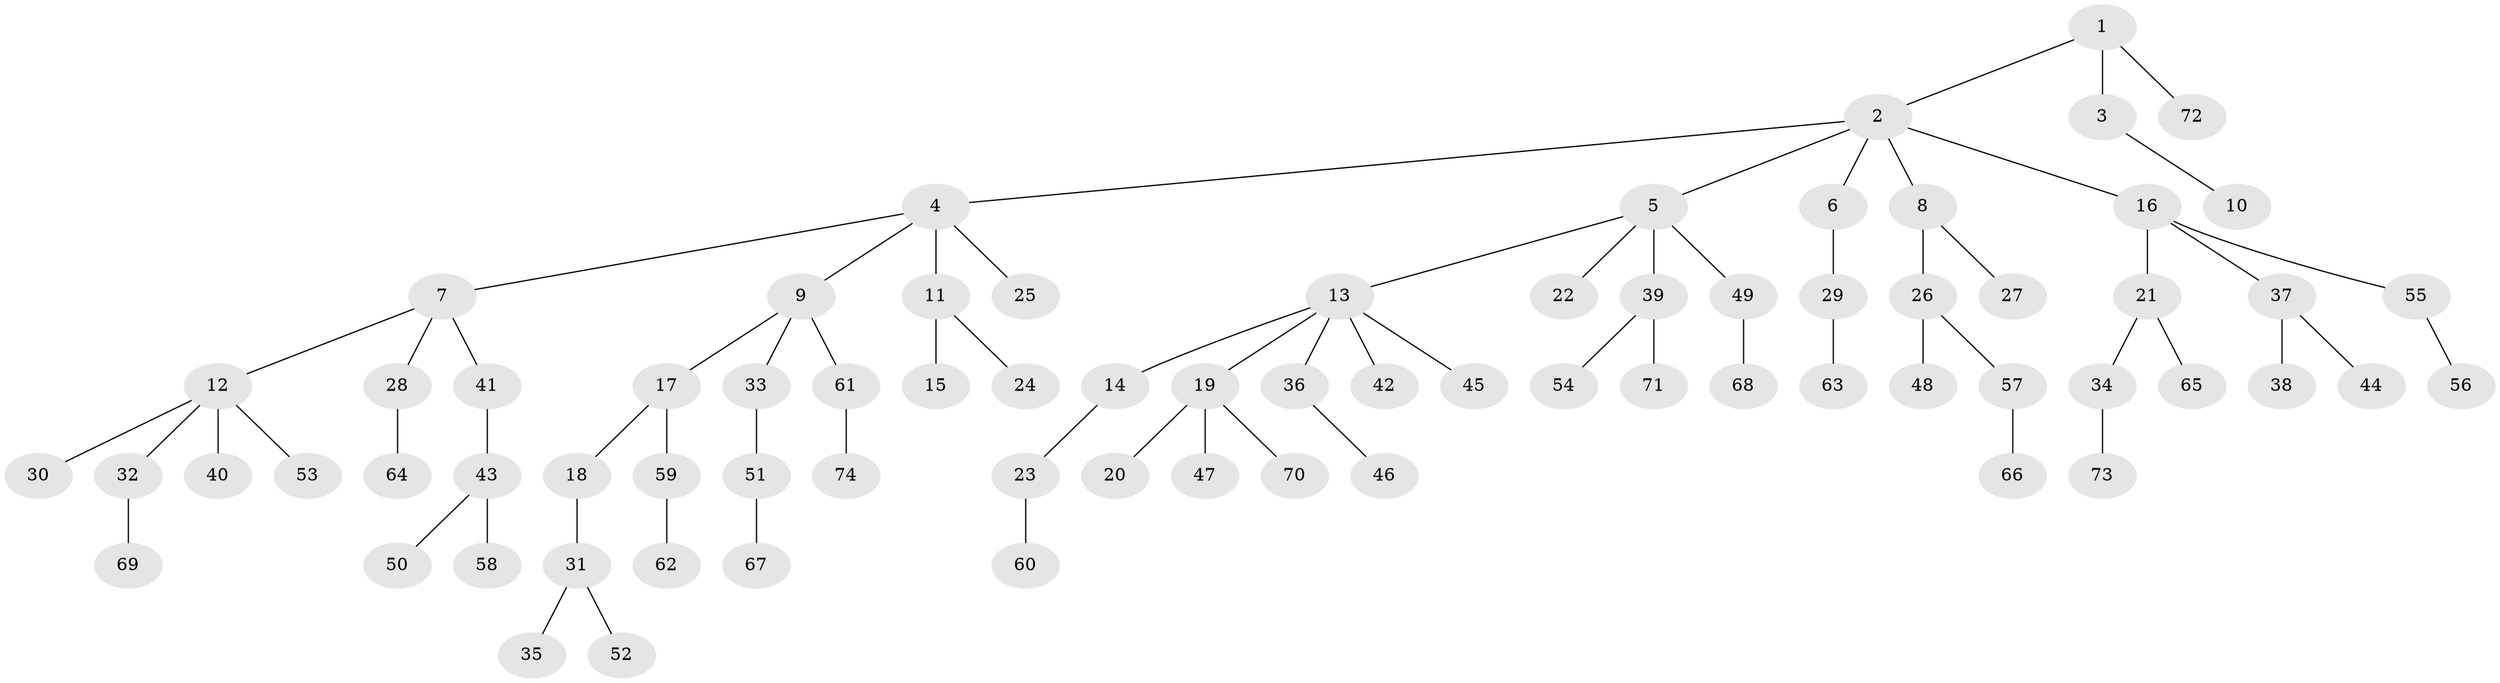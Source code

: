 // Generated by graph-tools (version 1.1) at 2025/26/03/09/25 03:26:23]
// undirected, 74 vertices, 73 edges
graph export_dot {
graph [start="1"]
  node [color=gray90,style=filled];
  1;
  2;
  3;
  4;
  5;
  6;
  7;
  8;
  9;
  10;
  11;
  12;
  13;
  14;
  15;
  16;
  17;
  18;
  19;
  20;
  21;
  22;
  23;
  24;
  25;
  26;
  27;
  28;
  29;
  30;
  31;
  32;
  33;
  34;
  35;
  36;
  37;
  38;
  39;
  40;
  41;
  42;
  43;
  44;
  45;
  46;
  47;
  48;
  49;
  50;
  51;
  52;
  53;
  54;
  55;
  56;
  57;
  58;
  59;
  60;
  61;
  62;
  63;
  64;
  65;
  66;
  67;
  68;
  69;
  70;
  71;
  72;
  73;
  74;
  1 -- 2;
  1 -- 3;
  1 -- 72;
  2 -- 4;
  2 -- 5;
  2 -- 6;
  2 -- 8;
  2 -- 16;
  3 -- 10;
  4 -- 7;
  4 -- 9;
  4 -- 11;
  4 -- 25;
  5 -- 13;
  5 -- 22;
  5 -- 39;
  5 -- 49;
  6 -- 29;
  7 -- 12;
  7 -- 28;
  7 -- 41;
  8 -- 26;
  8 -- 27;
  9 -- 17;
  9 -- 33;
  9 -- 61;
  11 -- 15;
  11 -- 24;
  12 -- 30;
  12 -- 32;
  12 -- 40;
  12 -- 53;
  13 -- 14;
  13 -- 19;
  13 -- 36;
  13 -- 42;
  13 -- 45;
  14 -- 23;
  16 -- 21;
  16 -- 37;
  16 -- 55;
  17 -- 18;
  17 -- 59;
  18 -- 31;
  19 -- 20;
  19 -- 47;
  19 -- 70;
  21 -- 34;
  21 -- 65;
  23 -- 60;
  26 -- 48;
  26 -- 57;
  28 -- 64;
  29 -- 63;
  31 -- 35;
  31 -- 52;
  32 -- 69;
  33 -- 51;
  34 -- 73;
  36 -- 46;
  37 -- 38;
  37 -- 44;
  39 -- 54;
  39 -- 71;
  41 -- 43;
  43 -- 50;
  43 -- 58;
  49 -- 68;
  51 -- 67;
  55 -- 56;
  57 -- 66;
  59 -- 62;
  61 -- 74;
}
